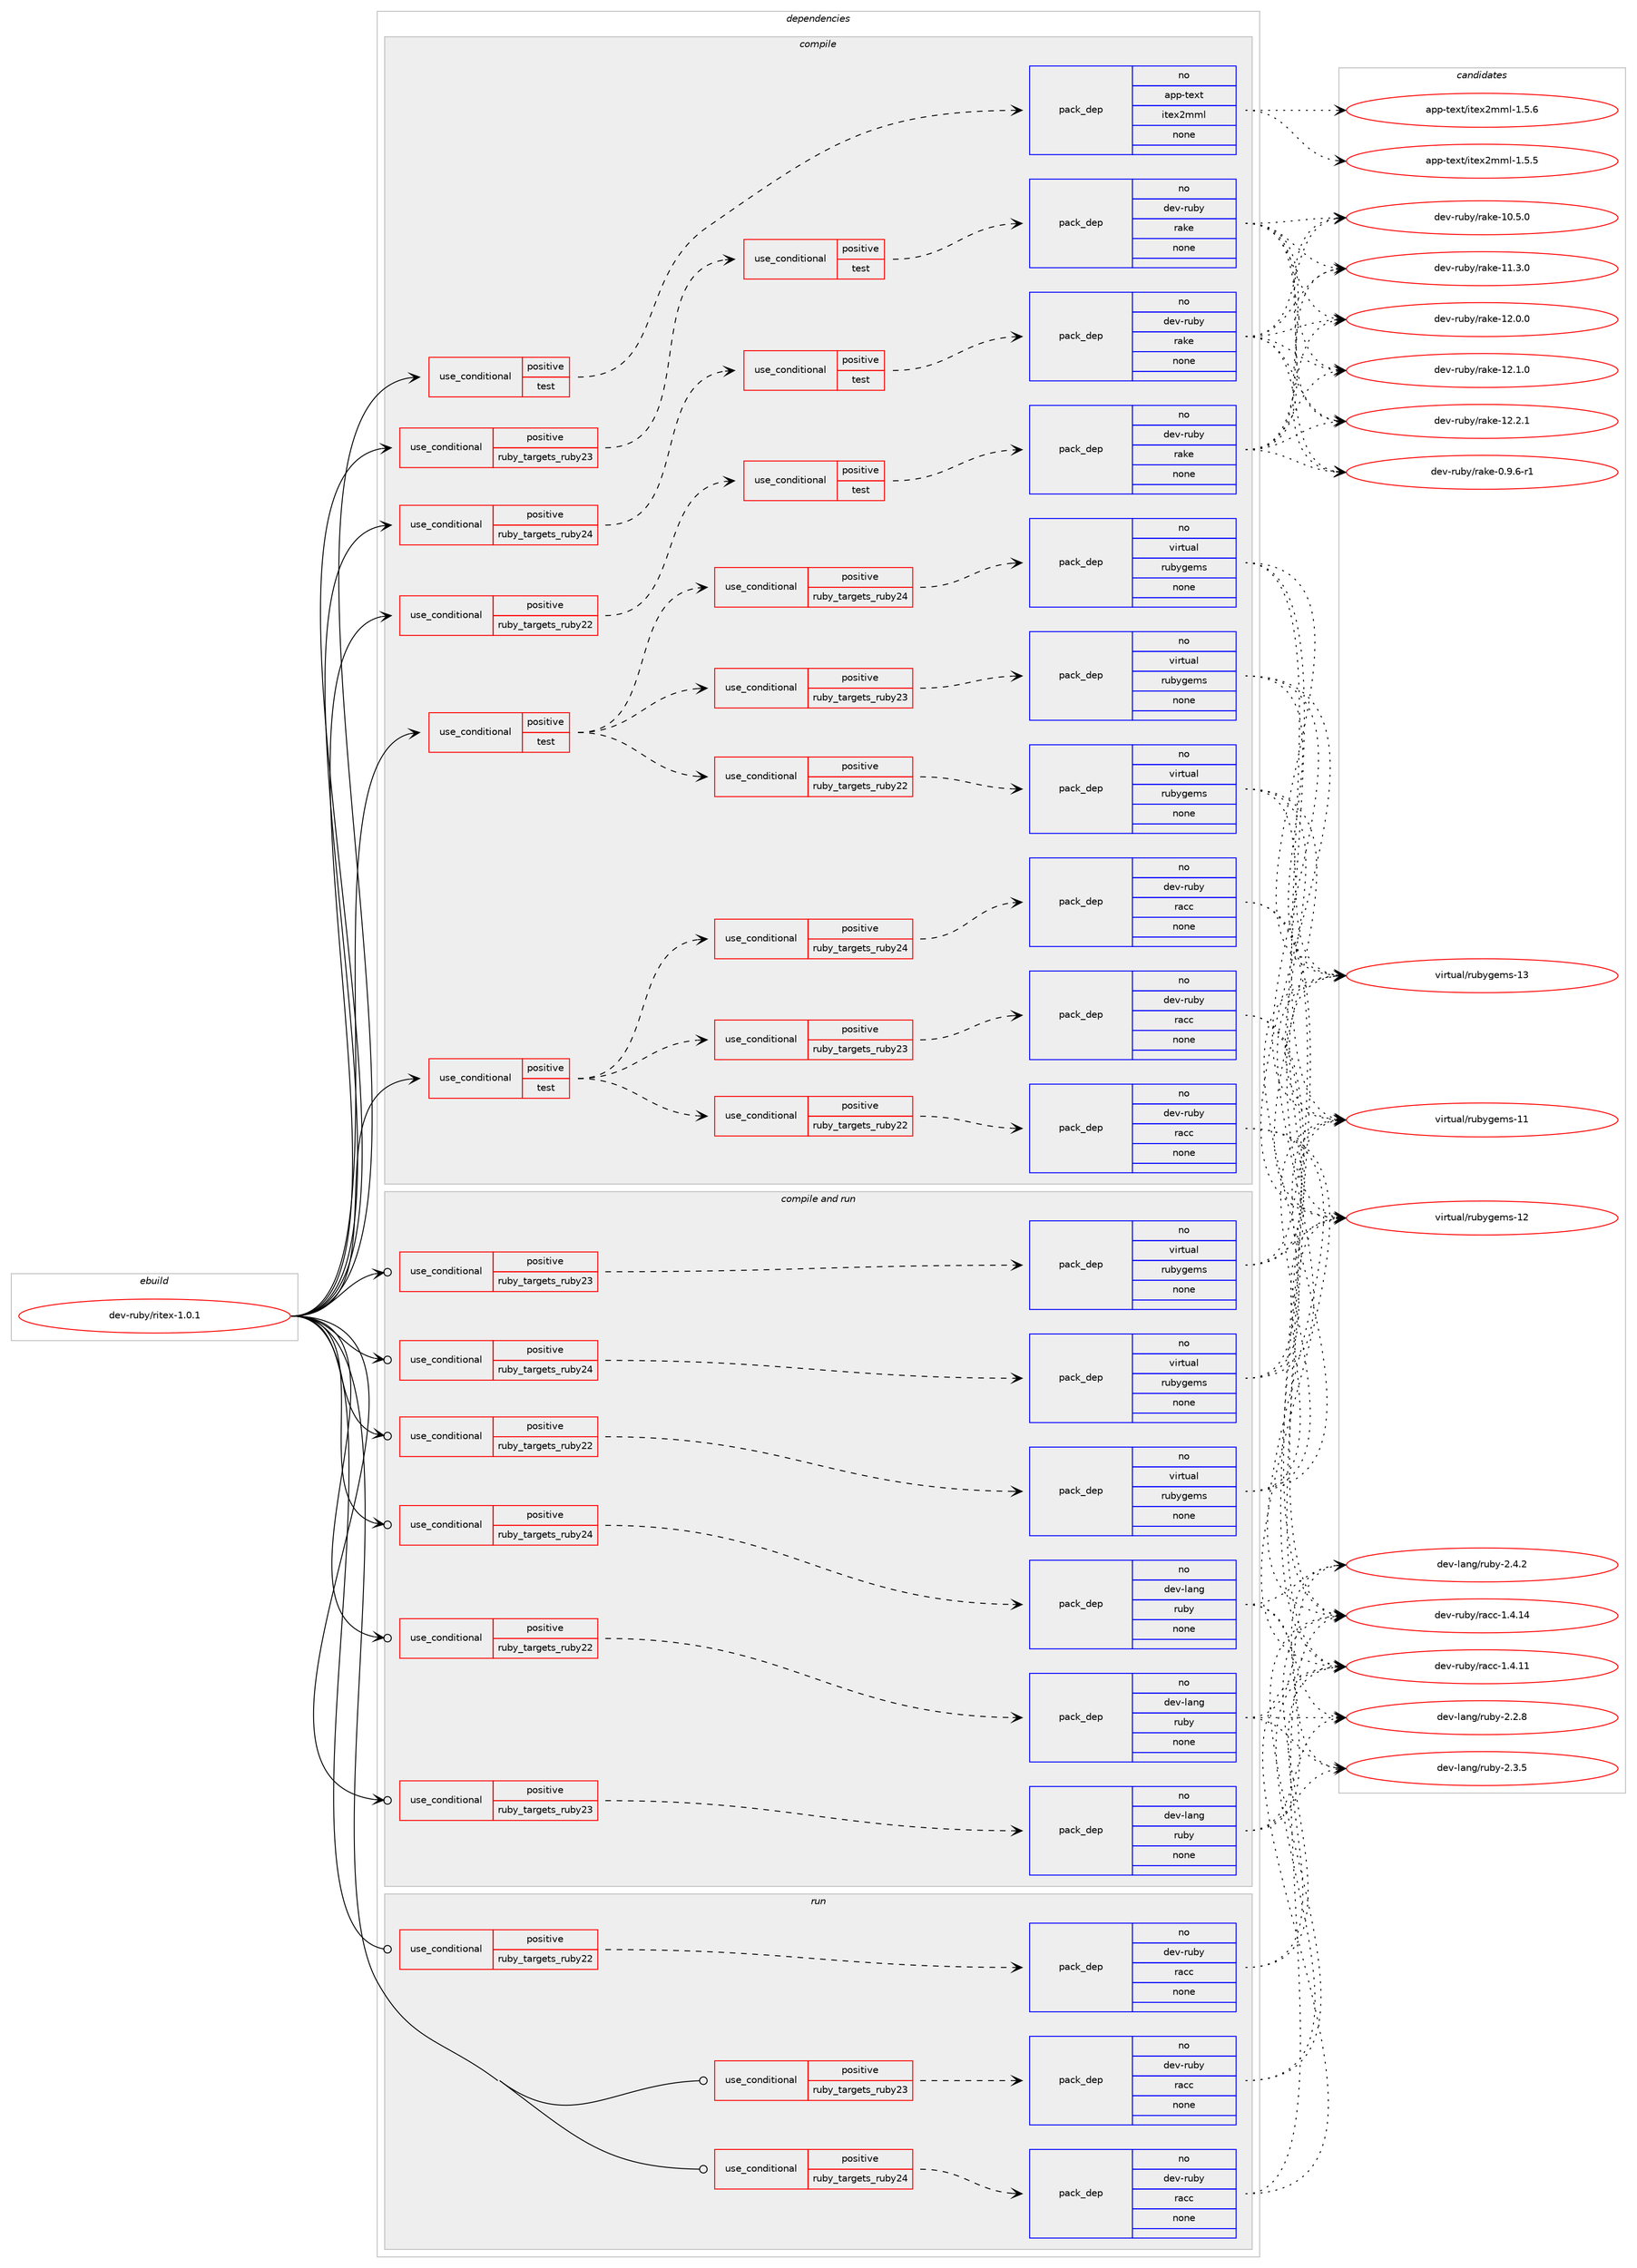 digraph prolog {

# *************
# Graph options
# *************

newrank=true;
concentrate=true;
compound=true;
graph [rankdir=LR,fontname=Helvetica,fontsize=10,ranksep=1.5];#, ranksep=2.5, nodesep=0.2];
edge  [arrowhead=vee];
node  [fontname=Helvetica,fontsize=10];

# **********
# The ebuild
# **********

subgraph cluster_leftcol {
color=gray;
rank=same;
label=<<i>ebuild</i>>;
id [label="dev-ruby/ritex-1.0.1", color=red, width=4, href="../dev-ruby/ritex-1.0.1.svg"];
}

# ****************
# The dependencies
# ****************

subgraph cluster_midcol {
color=gray;
label=<<i>dependencies</i>>;
subgraph cluster_compile {
fillcolor="#eeeeee";
style=filled;
label=<<i>compile</i>>;
subgraph cond69010 {
dependency262383 [label=<<TABLE BORDER="0" CELLBORDER="1" CELLSPACING="0" CELLPADDING="4"><TR><TD ROWSPAN="3" CELLPADDING="10">use_conditional</TD></TR><TR><TD>positive</TD></TR><TR><TD>ruby_targets_ruby22</TD></TR></TABLE>>, shape=none, color=red];
subgraph cond69011 {
dependency262384 [label=<<TABLE BORDER="0" CELLBORDER="1" CELLSPACING="0" CELLPADDING="4"><TR><TD ROWSPAN="3" CELLPADDING="10">use_conditional</TD></TR><TR><TD>positive</TD></TR><TR><TD>test</TD></TR></TABLE>>, shape=none, color=red];
subgraph pack189259 {
dependency262385 [label=<<TABLE BORDER="0" CELLBORDER="1" CELLSPACING="0" CELLPADDING="4" WIDTH="220"><TR><TD ROWSPAN="6" CELLPADDING="30">pack_dep</TD></TR><TR><TD WIDTH="110">no</TD></TR><TR><TD>dev-ruby</TD></TR><TR><TD>rake</TD></TR><TR><TD>none</TD></TR><TR><TD></TD></TR></TABLE>>, shape=none, color=blue];
}
dependency262384:e -> dependency262385:w [weight=20,style="dashed",arrowhead="vee"];
}
dependency262383:e -> dependency262384:w [weight=20,style="dashed",arrowhead="vee"];
}
id:e -> dependency262383:w [weight=20,style="solid",arrowhead="vee"];
subgraph cond69012 {
dependency262386 [label=<<TABLE BORDER="0" CELLBORDER="1" CELLSPACING="0" CELLPADDING="4"><TR><TD ROWSPAN="3" CELLPADDING="10">use_conditional</TD></TR><TR><TD>positive</TD></TR><TR><TD>ruby_targets_ruby23</TD></TR></TABLE>>, shape=none, color=red];
subgraph cond69013 {
dependency262387 [label=<<TABLE BORDER="0" CELLBORDER="1" CELLSPACING="0" CELLPADDING="4"><TR><TD ROWSPAN="3" CELLPADDING="10">use_conditional</TD></TR><TR><TD>positive</TD></TR><TR><TD>test</TD></TR></TABLE>>, shape=none, color=red];
subgraph pack189260 {
dependency262388 [label=<<TABLE BORDER="0" CELLBORDER="1" CELLSPACING="0" CELLPADDING="4" WIDTH="220"><TR><TD ROWSPAN="6" CELLPADDING="30">pack_dep</TD></TR><TR><TD WIDTH="110">no</TD></TR><TR><TD>dev-ruby</TD></TR><TR><TD>rake</TD></TR><TR><TD>none</TD></TR><TR><TD></TD></TR></TABLE>>, shape=none, color=blue];
}
dependency262387:e -> dependency262388:w [weight=20,style="dashed",arrowhead="vee"];
}
dependency262386:e -> dependency262387:w [weight=20,style="dashed",arrowhead="vee"];
}
id:e -> dependency262386:w [weight=20,style="solid",arrowhead="vee"];
subgraph cond69014 {
dependency262389 [label=<<TABLE BORDER="0" CELLBORDER="1" CELLSPACING="0" CELLPADDING="4"><TR><TD ROWSPAN="3" CELLPADDING="10">use_conditional</TD></TR><TR><TD>positive</TD></TR><TR><TD>ruby_targets_ruby24</TD></TR></TABLE>>, shape=none, color=red];
subgraph cond69015 {
dependency262390 [label=<<TABLE BORDER="0" CELLBORDER="1" CELLSPACING="0" CELLPADDING="4"><TR><TD ROWSPAN="3" CELLPADDING="10">use_conditional</TD></TR><TR><TD>positive</TD></TR><TR><TD>test</TD></TR></TABLE>>, shape=none, color=red];
subgraph pack189261 {
dependency262391 [label=<<TABLE BORDER="0" CELLBORDER="1" CELLSPACING="0" CELLPADDING="4" WIDTH="220"><TR><TD ROWSPAN="6" CELLPADDING="30">pack_dep</TD></TR><TR><TD WIDTH="110">no</TD></TR><TR><TD>dev-ruby</TD></TR><TR><TD>rake</TD></TR><TR><TD>none</TD></TR><TR><TD></TD></TR></TABLE>>, shape=none, color=blue];
}
dependency262390:e -> dependency262391:w [weight=20,style="dashed",arrowhead="vee"];
}
dependency262389:e -> dependency262390:w [weight=20,style="dashed",arrowhead="vee"];
}
id:e -> dependency262389:w [weight=20,style="solid",arrowhead="vee"];
subgraph cond69016 {
dependency262392 [label=<<TABLE BORDER="0" CELLBORDER="1" CELLSPACING="0" CELLPADDING="4"><TR><TD ROWSPAN="3" CELLPADDING="10">use_conditional</TD></TR><TR><TD>positive</TD></TR><TR><TD>test</TD></TR></TABLE>>, shape=none, color=red];
subgraph cond69017 {
dependency262393 [label=<<TABLE BORDER="0" CELLBORDER="1" CELLSPACING="0" CELLPADDING="4"><TR><TD ROWSPAN="3" CELLPADDING="10">use_conditional</TD></TR><TR><TD>positive</TD></TR><TR><TD>ruby_targets_ruby22</TD></TR></TABLE>>, shape=none, color=red];
subgraph pack189262 {
dependency262394 [label=<<TABLE BORDER="0" CELLBORDER="1" CELLSPACING="0" CELLPADDING="4" WIDTH="220"><TR><TD ROWSPAN="6" CELLPADDING="30">pack_dep</TD></TR><TR><TD WIDTH="110">no</TD></TR><TR><TD>dev-ruby</TD></TR><TR><TD>racc</TD></TR><TR><TD>none</TD></TR><TR><TD></TD></TR></TABLE>>, shape=none, color=blue];
}
dependency262393:e -> dependency262394:w [weight=20,style="dashed",arrowhead="vee"];
}
dependency262392:e -> dependency262393:w [weight=20,style="dashed",arrowhead="vee"];
subgraph cond69018 {
dependency262395 [label=<<TABLE BORDER="0" CELLBORDER="1" CELLSPACING="0" CELLPADDING="4"><TR><TD ROWSPAN="3" CELLPADDING="10">use_conditional</TD></TR><TR><TD>positive</TD></TR><TR><TD>ruby_targets_ruby23</TD></TR></TABLE>>, shape=none, color=red];
subgraph pack189263 {
dependency262396 [label=<<TABLE BORDER="0" CELLBORDER="1" CELLSPACING="0" CELLPADDING="4" WIDTH="220"><TR><TD ROWSPAN="6" CELLPADDING="30">pack_dep</TD></TR><TR><TD WIDTH="110">no</TD></TR><TR><TD>dev-ruby</TD></TR><TR><TD>racc</TD></TR><TR><TD>none</TD></TR><TR><TD></TD></TR></TABLE>>, shape=none, color=blue];
}
dependency262395:e -> dependency262396:w [weight=20,style="dashed",arrowhead="vee"];
}
dependency262392:e -> dependency262395:w [weight=20,style="dashed",arrowhead="vee"];
subgraph cond69019 {
dependency262397 [label=<<TABLE BORDER="0" CELLBORDER="1" CELLSPACING="0" CELLPADDING="4"><TR><TD ROWSPAN="3" CELLPADDING="10">use_conditional</TD></TR><TR><TD>positive</TD></TR><TR><TD>ruby_targets_ruby24</TD></TR></TABLE>>, shape=none, color=red];
subgraph pack189264 {
dependency262398 [label=<<TABLE BORDER="0" CELLBORDER="1" CELLSPACING="0" CELLPADDING="4" WIDTH="220"><TR><TD ROWSPAN="6" CELLPADDING="30">pack_dep</TD></TR><TR><TD WIDTH="110">no</TD></TR><TR><TD>dev-ruby</TD></TR><TR><TD>racc</TD></TR><TR><TD>none</TD></TR><TR><TD></TD></TR></TABLE>>, shape=none, color=blue];
}
dependency262397:e -> dependency262398:w [weight=20,style="dashed",arrowhead="vee"];
}
dependency262392:e -> dependency262397:w [weight=20,style="dashed",arrowhead="vee"];
}
id:e -> dependency262392:w [weight=20,style="solid",arrowhead="vee"];
subgraph cond69020 {
dependency262399 [label=<<TABLE BORDER="0" CELLBORDER="1" CELLSPACING="0" CELLPADDING="4"><TR><TD ROWSPAN="3" CELLPADDING="10">use_conditional</TD></TR><TR><TD>positive</TD></TR><TR><TD>test</TD></TR></TABLE>>, shape=none, color=red];
subgraph cond69021 {
dependency262400 [label=<<TABLE BORDER="0" CELLBORDER="1" CELLSPACING="0" CELLPADDING="4"><TR><TD ROWSPAN="3" CELLPADDING="10">use_conditional</TD></TR><TR><TD>positive</TD></TR><TR><TD>ruby_targets_ruby22</TD></TR></TABLE>>, shape=none, color=red];
subgraph pack189265 {
dependency262401 [label=<<TABLE BORDER="0" CELLBORDER="1" CELLSPACING="0" CELLPADDING="4" WIDTH="220"><TR><TD ROWSPAN="6" CELLPADDING="30">pack_dep</TD></TR><TR><TD WIDTH="110">no</TD></TR><TR><TD>virtual</TD></TR><TR><TD>rubygems</TD></TR><TR><TD>none</TD></TR><TR><TD></TD></TR></TABLE>>, shape=none, color=blue];
}
dependency262400:e -> dependency262401:w [weight=20,style="dashed",arrowhead="vee"];
}
dependency262399:e -> dependency262400:w [weight=20,style="dashed",arrowhead="vee"];
subgraph cond69022 {
dependency262402 [label=<<TABLE BORDER="0" CELLBORDER="1" CELLSPACING="0" CELLPADDING="4"><TR><TD ROWSPAN="3" CELLPADDING="10">use_conditional</TD></TR><TR><TD>positive</TD></TR><TR><TD>ruby_targets_ruby23</TD></TR></TABLE>>, shape=none, color=red];
subgraph pack189266 {
dependency262403 [label=<<TABLE BORDER="0" CELLBORDER="1" CELLSPACING="0" CELLPADDING="4" WIDTH="220"><TR><TD ROWSPAN="6" CELLPADDING="30">pack_dep</TD></TR><TR><TD WIDTH="110">no</TD></TR><TR><TD>virtual</TD></TR><TR><TD>rubygems</TD></TR><TR><TD>none</TD></TR><TR><TD></TD></TR></TABLE>>, shape=none, color=blue];
}
dependency262402:e -> dependency262403:w [weight=20,style="dashed",arrowhead="vee"];
}
dependency262399:e -> dependency262402:w [weight=20,style="dashed",arrowhead="vee"];
subgraph cond69023 {
dependency262404 [label=<<TABLE BORDER="0" CELLBORDER="1" CELLSPACING="0" CELLPADDING="4"><TR><TD ROWSPAN="3" CELLPADDING="10">use_conditional</TD></TR><TR><TD>positive</TD></TR><TR><TD>ruby_targets_ruby24</TD></TR></TABLE>>, shape=none, color=red];
subgraph pack189267 {
dependency262405 [label=<<TABLE BORDER="0" CELLBORDER="1" CELLSPACING="0" CELLPADDING="4" WIDTH="220"><TR><TD ROWSPAN="6" CELLPADDING="30">pack_dep</TD></TR><TR><TD WIDTH="110">no</TD></TR><TR><TD>virtual</TD></TR><TR><TD>rubygems</TD></TR><TR><TD>none</TD></TR><TR><TD></TD></TR></TABLE>>, shape=none, color=blue];
}
dependency262404:e -> dependency262405:w [weight=20,style="dashed",arrowhead="vee"];
}
dependency262399:e -> dependency262404:w [weight=20,style="dashed",arrowhead="vee"];
}
id:e -> dependency262399:w [weight=20,style="solid",arrowhead="vee"];
subgraph cond69024 {
dependency262406 [label=<<TABLE BORDER="0" CELLBORDER="1" CELLSPACING="0" CELLPADDING="4"><TR><TD ROWSPAN="3" CELLPADDING="10">use_conditional</TD></TR><TR><TD>positive</TD></TR><TR><TD>test</TD></TR></TABLE>>, shape=none, color=red];
subgraph pack189268 {
dependency262407 [label=<<TABLE BORDER="0" CELLBORDER="1" CELLSPACING="0" CELLPADDING="4" WIDTH="220"><TR><TD ROWSPAN="6" CELLPADDING="30">pack_dep</TD></TR><TR><TD WIDTH="110">no</TD></TR><TR><TD>app-text</TD></TR><TR><TD>itex2mml</TD></TR><TR><TD>none</TD></TR><TR><TD></TD></TR></TABLE>>, shape=none, color=blue];
}
dependency262406:e -> dependency262407:w [weight=20,style="dashed",arrowhead="vee"];
}
id:e -> dependency262406:w [weight=20,style="solid",arrowhead="vee"];
}
subgraph cluster_compileandrun {
fillcolor="#eeeeee";
style=filled;
label=<<i>compile and run</i>>;
subgraph cond69025 {
dependency262408 [label=<<TABLE BORDER="0" CELLBORDER="1" CELLSPACING="0" CELLPADDING="4"><TR><TD ROWSPAN="3" CELLPADDING="10">use_conditional</TD></TR><TR><TD>positive</TD></TR><TR><TD>ruby_targets_ruby22</TD></TR></TABLE>>, shape=none, color=red];
subgraph pack189269 {
dependency262409 [label=<<TABLE BORDER="0" CELLBORDER="1" CELLSPACING="0" CELLPADDING="4" WIDTH="220"><TR><TD ROWSPAN="6" CELLPADDING="30">pack_dep</TD></TR><TR><TD WIDTH="110">no</TD></TR><TR><TD>dev-lang</TD></TR><TR><TD>ruby</TD></TR><TR><TD>none</TD></TR><TR><TD></TD></TR></TABLE>>, shape=none, color=blue];
}
dependency262408:e -> dependency262409:w [weight=20,style="dashed",arrowhead="vee"];
}
id:e -> dependency262408:w [weight=20,style="solid",arrowhead="odotvee"];
subgraph cond69026 {
dependency262410 [label=<<TABLE BORDER="0" CELLBORDER="1" CELLSPACING="0" CELLPADDING="4"><TR><TD ROWSPAN="3" CELLPADDING="10">use_conditional</TD></TR><TR><TD>positive</TD></TR><TR><TD>ruby_targets_ruby22</TD></TR></TABLE>>, shape=none, color=red];
subgraph pack189270 {
dependency262411 [label=<<TABLE BORDER="0" CELLBORDER="1" CELLSPACING="0" CELLPADDING="4" WIDTH="220"><TR><TD ROWSPAN="6" CELLPADDING="30">pack_dep</TD></TR><TR><TD WIDTH="110">no</TD></TR><TR><TD>virtual</TD></TR><TR><TD>rubygems</TD></TR><TR><TD>none</TD></TR><TR><TD></TD></TR></TABLE>>, shape=none, color=blue];
}
dependency262410:e -> dependency262411:w [weight=20,style="dashed",arrowhead="vee"];
}
id:e -> dependency262410:w [weight=20,style="solid",arrowhead="odotvee"];
subgraph cond69027 {
dependency262412 [label=<<TABLE BORDER="0" CELLBORDER="1" CELLSPACING="0" CELLPADDING="4"><TR><TD ROWSPAN="3" CELLPADDING="10">use_conditional</TD></TR><TR><TD>positive</TD></TR><TR><TD>ruby_targets_ruby23</TD></TR></TABLE>>, shape=none, color=red];
subgraph pack189271 {
dependency262413 [label=<<TABLE BORDER="0" CELLBORDER="1" CELLSPACING="0" CELLPADDING="4" WIDTH="220"><TR><TD ROWSPAN="6" CELLPADDING="30">pack_dep</TD></TR><TR><TD WIDTH="110">no</TD></TR><TR><TD>dev-lang</TD></TR><TR><TD>ruby</TD></TR><TR><TD>none</TD></TR><TR><TD></TD></TR></TABLE>>, shape=none, color=blue];
}
dependency262412:e -> dependency262413:w [weight=20,style="dashed",arrowhead="vee"];
}
id:e -> dependency262412:w [weight=20,style="solid",arrowhead="odotvee"];
subgraph cond69028 {
dependency262414 [label=<<TABLE BORDER="0" CELLBORDER="1" CELLSPACING="0" CELLPADDING="4"><TR><TD ROWSPAN="3" CELLPADDING="10">use_conditional</TD></TR><TR><TD>positive</TD></TR><TR><TD>ruby_targets_ruby23</TD></TR></TABLE>>, shape=none, color=red];
subgraph pack189272 {
dependency262415 [label=<<TABLE BORDER="0" CELLBORDER="1" CELLSPACING="0" CELLPADDING="4" WIDTH="220"><TR><TD ROWSPAN="6" CELLPADDING="30">pack_dep</TD></TR><TR><TD WIDTH="110">no</TD></TR><TR><TD>virtual</TD></TR><TR><TD>rubygems</TD></TR><TR><TD>none</TD></TR><TR><TD></TD></TR></TABLE>>, shape=none, color=blue];
}
dependency262414:e -> dependency262415:w [weight=20,style="dashed",arrowhead="vee"];
}
id:e -> dependency262414:w [weight=20,style="solid",arrowhead="odotvee"];
subgraph cond69029 {
dependency262416 [label=<<TABLE BORDER="0" CELLBORDER="1" CELLSPACING="0" CELLPADDING="4"><TR><TD ROWSPAN="3" CELLPADDING="10">use_conditional</TD></TR><TR><TD>positive</TD></TR><TR><TD>ruby_targets_ruby24</TD></TR></TABLE>>, shape=none, color=red];
subgraph pack189273 {
dependency262417 [label=<<TABLE BORDER="0" CELLBORDER="1" CELLSPACING="0" CELLPADDING="4" WIDTH="220"><TR><TD ROWSPAN="6" CELLPADDING="30">pack_dep</TD></TR><TR><TD WIDTH="110">no</TD></TR><TR><TD>dev-lang</TD></TR><TR><TD>ruby</TD></TR><TR><TD>none</TD></TR><TR><TD></TD></TR></TABLE>>, shape=none, color=blue];
}
dependency262416:e -> dependency262417:w [weight=20,style="dashed",arrowhead="vee"];
}
id:e -> dependency262416:w [weight=20,style="solid",arrowhead="odotvee"];
subgraph cond69030 {
dependency262418 [label=<<TABLE BORDER="0" CELLBORDER="1" CELLSPACING="0" CELLPADDING="4"><TR><TD ROWSPAN="3" CELLPADDING="10">use_conditional</TD></TR><TR><TD>positive</TD></TR><TR><TD>ruby_targets_ruby24</TD></TR></TABLE>>, shape=none, color=red];
subgraph pack189274 {
dependency262419 [label=<<TABLE BORDER="0" CELLBORDER="1" CELLSPACING="0" CELLPADDING="4" WIDTH="220"><TR><TD ROWSPAN="6" CELLPADDING="30">pack_dep</TD></TR><TR><TD WIDTH="110">no</TD></TR><TR><TD>virtual</TD></TR><TR><TD>rubygems</TD></TR><TR><TD>none</TD></TR><TR><TD></TD></TR></TABLE>>, shape=none, color=blue];
}
dependency262418:e -> dependency262419:w [weight=20,style="dashed",arrowhead="vee"];
}
id:e -> dependency262418:w [weight=20,style="solid",arrowhead="odotvee"];
}
subgraph cluster_run {
fillcolor="#eeeeee";
style=filled;
label=<<i>run</i>>;
subgraph cond69031 {
dependency262420 [label=<<TABLE BORDER="0" CELLBORDER="1" CELLSPACING="0" CELLPADDING="4"><TR><TD ROWSPAN="3" CELLPADDING="10">use_conditional</TD></TR><TR><TD>positive</TD></TR><TR><TD>ruby_targets_ruby22</TD></TR></TABLE>>, shape=none, color=red];
subgraph pack189275 {
dependency262421 [label=<<TABLE BORDER="0" CELLBORDER="1" CELLSPACING="0" CELLPADDING="4" WIDTH="220"><TR><TD ROWSPAN="6" CELLPADDING="30">pack_dep</TD></TR><TR><TD WIDTH="110">no</TD></TR><TR><TD>dev-ruby</TD></TR><TR><TD>racc</TD></TR><TR><TD>none</TD></TR><TR><TD></TD></TR></TABLE>>, shape=none, color=blue];
}
dependency262420:e -> dependency262421:w [weight=20,style="dashed",arrowhead="vee"];
}
id:e -> dependency262420:w [weight=20,style="solid",arrowhead="odot"];
subgraph cond69032 {
dependency262422 [label=<<TABLE BORDER="0" CELLBORDER="1" CELLSPACING="0" CELLPADDING="4"><TR><TD ROWSPAN="3" CELLPADDING="10">use_conditional</TD></TR><TR><TD>positive</TD></TR><TR><TD>ruby_targets_ruby23</TD></TR></TABLE>>, shape=none, color=red];
subgraph pack189276 {
dependency262423 [label=<<TABLE BORDER="0" CELLBORDER="1" CELLSPACING="0" CELLPADDING="4" WIDTH="220"><TR><TD ROWSPAN="6" CELLPADDING="30">pack_dep</TD></TR><TR><TD WIDTH="110">no</TD></TR><TR><TD>dev-ruby</TD></TR><TR><TD>racc</TD></TR><TR><TD>none</TD></TR><TR><TD></TD></TR></TABLE>>, shape=none, color=blue];
}
dependency262422:e -> dependency262423:w [weight=20,style="dashed",arrowhead="vee"];
}
id:e -> dependency262422:w [weight=20,style="solid",arrowhead="odot"];
subgraph cond69033 {
dependency262424 [label=<<TABLE BORDER="0" CELLBORDER="1" CELLSPACING="0" CELLPADDING="4"><TR><TD ROWSPAN="3" CELLPADDING="10">use_conditional</TD></TR><TR><TD>positive</TD></TR><TR><TD>ruby_targets_ruby24</TD></TR></TABLE>>, shape=none, color=red];
subgraph pack189277 {
dependency262425 [label=<<TABLE BORDER="0" CELLBORDER="1" CELLSPACING="0" CELLPADDING="4" WIDTH="220"><TR><TD ROWSPAN="6" CELLPADDING="30">pack_dep</TD></TR><TR><TD WIDTH="110">no</TD></TR><TR><TD>dev-ruby</TD></TR><TR><TD>racc</TD></TR><TR><TD>none</TD></TR><TR><TD></TD></TR></TABLE>>, shape=none, color=blue];
}
dependency262424:e -> dependency262425:w [weight=20,style="dashed",arrowhead="vee"];
}
id:e -> dependency262424:w [weight=20,style="solid",arrowhead="odot"];
}
}

# **************
# The candidates
# **************

subgraph cluster_choices {
rank=same;
color=gray;
label=<<i>candidates</i>>;

subgraph choice189259 {
color=black;
nodesep=1;
choice100101118451141179812147114971071014548465746544511449 [label="dev-ruby/rake-0.9.6-r1", color=red, width=4,href="../dev-ruby/rake-0.9.6-r1.svg"];
choice1001011184511411798121471149710710145494846534648 [label="dev-ruby/rake-10.5.0", color=red, width=4,href="../dev-ruby/rake-10.5.0.svg"];
choice1001011184511411798121471149710710145494946514648 [label="dev-ruby/rake-11.3.0", color=red, width=4,href="../dev-ruby/rake-11.3.0.svg"];
choice1001011184511411798121471149710710145495046484648 [label="dev-ruby/rake-12.0.0", color=red, width=4,href="../dev-ruby/rake-12.0.0.svg"];
choice1001011184511411798121471149710710145495046494648 [label="dev-ruby/rake-12.1.0", color=red, width=4,href="../dev-ruby/rake-12.1.0.svg"];
choice1001011184511411798121471149710710145495046504649 [label="dev-ruby/rake-12.2.1", color=red, width=4,href="../dev-ruby/rake-12.2.1.svg"];
dependency262385:e -> choice100101118451141179812147114971071014548465746544511449:w [style=dotted,weight="100"];
dependency262385:e -> choice1001011184511411798121471149710710145494846534648:w [style=dotted,weight="100"];
dependency262385:e -> choice1001011184511411798121471149710710145494946514648:w [style=dotted,weight="100"];
dependency262385:e -> choice1001011184511411798121471149710710145495046484648:w [style=dotted,weight="100"];
dependency262385:e -> choice1001011184511411798121471149710710145495046494648:w [style=dotted,weight="100"];
dependency262385:e -> choice1001011184511411798121471149710710145495046504649:w [style=dotted,weight="100"];
}
subgraph choice189260 {
color=black;
nodesep=1;
choice100101118451141179812147114971071014548465746544511449 [label="dev-ruby/rake-0.9.6-r1", color=red, width=4,href="../dev-ruby/rake-0.9.6-r1.svg"];
choice1001011184511411798121471149710710145494846534648 [label="dev-ruby/rake-10.5.0", color=red, width=4,href="../dev-ruby/rake-10.5.0.svg"];
choice1001011184511411798121471149710710145494946514648 [label="dev-ruby/rake-11.3.0", color=red, width=4,href="../dev-ruby/rake-11.3.0.svg"];
choice1001011184511411798121471149710710145495046484648 [label="dev-ruby/rake-12.0.0", color=red, width=4,href="../dev-ruby/rake-12.0.0.svg"];
choice1001011184511411798121471149710710145495046494648 [label="dev-ruby/rake-12.1.0", color=red, width=4,href="../dev-ruby/rake-12.1.0.svg"];
choice1001011184511411798121471149710710145495046504649 [label="dev-ruby/rake-12.2.1", color=red, width=4,href="../dev-ruby/rake-12.2.1.svg"];
dependency262388:e -> choice100101118451141179812147114971071014548465746544511449:w [style=dotted,weight="100"];
dependency262388:e -> choice1001011184511411798121471149710710145494846534648:w [style=dotted,weight="100"];
dependency262388:e -> choice1001011184511411798121471149710710145494946514648:w [style=dotted,weight="100"];
dependency262388:e -> choice1001011184511411798121471149710710145495046484648:w [style=dotted,weight="100"];
dependency262388:e -> choice1001011184511411798121471149710710145495046494648:w [style=dotted,weight="100"];
dependency262388:e -> choice1001011184511411798121471149710710145495046504649:w [style=dotted,weight="100"];
}
subgraph choice189261 {
color=black;
nodesep=1;
choice100101118451141179812147114971071014548465746544511449 [label="dev-ruby/rake-0.9.6-r1", color=red, width=4,href="../dev-ruby/rake-0.9.6-r1.svg"];
choice1001011184511411798121471149710710145494846534648 [label="dev-ruby/rake-10.5.0", color=red, width=4,href="../dev-ruby/rake-10.5.0.svg"];
choice1001011184511411798121471149710710145494946514648 [label="dev-ruby/rake-11.3.0", color=red, width=4,href="../dev-ruby/rake-11.3.0.svg"];
choice1001011184511411798121471149710710145495046484648 [label="dev-ruby/rake-12.0.0", color=red, width=4,href="../dev-ruby/rake-12.0.0.svg"];
choice1001011184511411798121471149710710145495046494648 [label="dev-ruby/rake-12.1.0", color=red, width=4,href="../dev-ruby/rake-12.1.0.svg"];
choice1001011184511411798121471149710710145495046504649 [label="dev-ruby/rake-12.2.1", color=red, width=4,href="../dev-ruby/rake-12.2.1.svg"];
dependency262391:e -> choice100101118451141179812147114971071014548465746544511449:w [style=dotted,weight="100"];
dependency262391:e -> choice1001011184511411798121471149710710145494846534648:w [style=dotted,weight="100"];
dependency262391:e -> choice1001011184511411798121471149710710145494946514648:w [style=dotted,weight="100"];
dependency262391:e -> choice1001011184511411798121471149710710145495046484648:w [style=dotted,weight="100"];
dependency262391:e -> choice1001011184511411798121471149710710145495046494648:w [style=dotted,weight="100"];
dependency262391:e -> choice1001011184511411798121471149710710145495046504649:w [style=dotted,weight="100"];
}
subgraph choice189262 {
color=black;
nodesep=1;
choice10010111845114117981214711497999945494652464949 [label="dev-ruby/racc-1.4.11", color=red, width=4,href="../dev-ruby/racc-1.4.11.svg"];
choice10010111845114117981214711497999945494652464952 [label="dev-ruby/racc-1.4.14", color=red, width=4,href="../dev-ruby/racc-1.4.14.svg"];
dependency262394:e -> choice10010111845114117981214711497999945494652464949:w [style=dotted,weight="100"];
dependency262394:e -> choice10010111845114117981214711497999945494652464952:w [style=dotted,weight="100"];
}
subgraph choice189263 {
color=black;
nodesep=1;
choice10010111845114117981214711497999945494652464949 [label="dev-ruby/racc-1.4.11", color=red, width=4,href="../dev-ruby/racc-1.4.11.svg"];
choice10010111845114117981214711497999945494652464952 [label="dev-ruby/racc-1.4.14", color=red, width=4,href="../dev-ruby/racc-1.4.14.svg"];
dependency262396:e -> choice10010111845114117981214711497999945494652464949:w [style=dotted,weight="100"];
dependency262396:e -> choice10010111845114117981214711497999945494652464952:w [style=dotted,weight="100"];
}
subgraph choice189264 {
color=black;
nodesep=1;
choice10010111845114117981214711497999945494652464949 [label="dev-ruby/racc-1.4.11", color=red, width=4,href="../dev-ruby/racc-1.4.11.svg"];
choice10010111845114117981214711497999945494652464952 [label="dev-ruby/racc-1.4.14", color=red, width=4,href="../dev-ruby/racc-1.4.14.svg"];
dependency262398:e -> choice10010111845114117981214711497999945494652464949:w [style=dotted,weight="100"];
dependency262398:e -> choice10010111845114117981214711497999945494652464952:w [style=dotted,weight="100"];
}
subgraph choice189265 {
color=black;
nodesep=1;
choice118105114116117971084711411798121103101109115454949 [label="virtual/rubygems-11", color=red, width=4,href="../virtual/rubygems-11.svg"];
choice118105114116117971084711411798121103101109115454950 [label="virtual/rubygems-12", color=red, width=4,href="../virtual/rubygems-12.svg"];
choice118105114116117971084711411798121103101109115454951 [label="virtual/rubygems-13", color=red, width=4,href="../virtual/rubygems-13.svg"];
dependency262401:e -> choice118105114116117971084711411798121103101109115454949:w [style=dotted,weight="100"];
dependency262401:e -> choice118105114116117971084711411798121103101109115454950:w [style=dotted,weight="100"];
dependency262401:e -> choice118105114116117971084711411798121103101109115454951:w [style=dotted,weight="100"];
}
subgraph choice189266 {
color=black;
nodesep=1;
choice118105114116117971084711411798121103101109115454949 [label="virtual/rubygems-11", color=red, width=4,href="../virtual/rubygems-11.svg"];
choice118105114116117971084711411798121103101109115454950 [label="virtual/rubygems-12", color=red, width=4,href="../virtual/rubygems-12.svg"];
choice118105114116117971084711411798121103101109115454951 [label="virtual/rubygems-13", color=red, width=4,href="../virtual/rubygems-13.svg"];
dependency262403:e -> choice118105114116117971084711411798121103101109115454949:w [style=dotted,weight="100"];
dependency262403:e -> choice118105114116117971084711411798121103101109115454950:w [style=dotted,weight="100"];
dependency262403:e -> choice118105114116117971084711411798121103101109115454951:w [style=dotted,weight="100"];
}
subgraph choice189267 {
color=black;
nodesep=1;
choice118105114116117971084711411798121103101109115454949 [label="virtual/rubygems-11", color=red, width=4,href="../virtual/rubygems-11.svg"];
choice118105114116117971084711411798121103101109115454950 [label="virtual/rubygems-12", color=red, width=4,href="../virtual/rubygems-12.svg"];
choice118105114116117971084711411798121103101109115454951 [label="virtual/rubygems-13", color=red, width=4,href="../virtual/rubygems-13.svg"];
dependency262405:e -> choice118105114116117971084711411798121103101109115454949:w [style=dotted,weight="100"];
dependency262405:e -> choice118105114116117971084711411798121103101109115454950:w [style=dotted,weight="100"];
dependency262405:e -> choice118105114116117971084711411798121103101109115454951:w [style=dotted,weight="100"];
}
subgraph choice189268 {
color=black;
nodesep=1;
choice97112112451161011201164710511610112050109109108454946534653 [label="app-text/itex2mml-1.5.5", color=red, width=4,href="../app-text/itex2mml-1.5.5.svg"];
choice97112112451161011201164710511610112050109109108454946534654 [label="app-text/itex2mml-1.5.6", color=red, width=4,href="../app-text/itex2mml-1.5.6.svg"];
dependency262407:e -> choice97112112451161011201164710511610112050109109108454946534653:w [style=dotted,weight="100"];
dependency262407:e -> choice97112112451161011201164710511610112050109109108454946534654:w [style=dotted,weight="100"];
}
subgraph choice189269 {
color=black;
nodesep=1;
choice10010111845108971101034711411798121455046504656 [label="dev-lang/ruby-2.2.8", color=red, width=4,href="../dev-lang/ruby-2.2.8.svg"];
choice10010111845108971101034711411798121455046514653 [label="dev-lang/ruby-2.3.5", color=red, width=4,href="../dev-lang/ruby-2.3.5.svg"];
choice10010111845108971101034711411798121455046524650 [label="dev-lang/ruby-2.4.2", color=red, width=4,href="../dev-lang/ruby-2.4.2.svg"];
dependency262409:e -> choice10010111845108971101034711411798121455046504656:w [style=dotted,weight="100"];
dependency262409:e -> choice10010111845108971101034711411798121455046514653:w [style=dotted,weight="100"];
dependency262409:e -> choice10010111845108971101034711411798121455046524650:w [style=dotted,weight="100"];
}
subgraph choice189270 {
color=black;
nodesep=1;
choice118105114116117971084711411798121103101109115454949 [label="virtual/rubygems-11", color=red, width=4,href="../virtual/rubygems-11.svg"];
choice118105114116117971084711411798121103101109115454950 [label="virtual/rubygems-12", color=red, width=4,href="../virtual/rubygems-12.svg"];
choice118105114116117971084711411798121103101109115454951 [label="virtual/rubygems-13", color=red, width=4,href="../virtual/rubygems-13.svg"];
dependency262411:e -> choice118105114116117971084711411798121103101109115454949:w [style=dotted,weight="100"];
dependency262411:e -> choice118105114116117971084711411798121103101109115454950:w [style=dotted,weight="100"];
dependency262411:e -> choice118105114116117971084711411798121103101109115454951:w [style=dotted,weight="100"];
}
subgraph choice189271 {
color=black;
nodesep=1;
choice10010111845108971101034711411798121455046504656 [label="dev-lang/ruby-2.2.8", color=red, width=4,href="../dev-lang/ruby-2.2.8.svg"];
choice10010111845108971101034711411798121455046514653 [label="dev-lang/ruby-2.3.5", color=red, width=4,href="../dev-lang/ruby-2.3.5.svg"];
choice10010111845108971101034711411798121455046524650 [label="dev-lang/ruby-2.4.2", color=red, width=4,href="../dev-lang/ruby-2.4.2.svg"];
dependency262413:e -> choice10010111845108971101034711411798121455046504656:w [style=dotted,weight="100"];
dependency262413:e -> choice10010111845108971101034711411798121455046514653:w [style=dotted,weight="100"];
dependency262413:e -> choice10010111845108971101034711411798121455046524650:w [style=dotted,weight="100"];
}
subgraph choice189272 {
color=black;
nodesep=1;
choice118105114116117971084711411798121103101109115454949 [label="virtual/rubygems-11", color=red, width=4,href="../virtual/rubygems-11.svg"];
choice118105114116117971084711411798121103101109115454950 [label="virtual/rubygems-12", color=red, width=4,href="../virtual/rubygems-12.svg"];
choice118105114116117971084711411798121103101109115454951 [label="virtual/rubygems-13", color=red, width=4,href="../virtual/rubygems-13.svg"];
dependency262415:e -> choice118105114116117971084711411798121103101109115454949:w [style=dotted,weight="100"];
dependency262415:e -> choice118105114116117971084711411798121103101109115454950:w [style=dotted,weight="100"];
dependency262415:e -> choice118105114116117971084711411798121103101109115454951:w [style=dotted,weight="100"];
}
subgraph choice189273 {
color=black;
nodesep=1;
choice10010111845108971101034711411798121455046504656 [label="dev-lang/ruby-2.2.8", color=red, width=4,href="../dev-lang/ruby-2.2.8.svg"];
choice10010111845108971101034711411798121455046514653 [label="dev-lang/ruby-2.3.5", color=red, width=4,href="../dev-lang/ruby-2.3.5.svg"];
choice10010111845108971101034711411798121455046524650 [label="dev-lang/ruby-2.4.2", color=red, width=4,href="../dev-lang/ruby-2.4.2.svg"];
dependency262417:e -> choice10010111845108971101034711411798121455046504656:w [style=dotted,weight="100"];
dependency262417:e -> choice10010111845108971101034711411798121455046514653:w [style=dotted,weight="100"];
dependency262417:e -> choice10010111845108971101034711411798121455046524650:w [style=dotted,weight="100"];
}
subgraph choice189274 {
color=black;
nodesep=1;
choice118105114116117971084711411798121103101109115454949 [label="virtual/rubygems-11", color=red, width=4,href="../virtual/rubygems-11.svg"];
choice118105114116117971084711411798121103101109115454950 [label="virtual/rubygems-12", color=red, width=4,href="../virtual/rubygems-12.svg"];
choice118105114116117971084711411798121103101109115454951 [label="virtual/rubygems-13", color=red, width=4,href="../virtual/rubygems-13.svg"];
dependency262419:e -> choice118105114116117971084711411798121103101109115454949:w [style=dotted,weight="100"];
dependency262419:e -> choice118105114116117971084711411798121103101109115454950:w [style=dotted,weight="100"];
dependency262419:e -> choice118105114116117971084711411798121103101109115454951:w [style=dotted,weight="100"];
}
subgraph choice189275 {
color=black;
nodesep=1;
choice10010111845114117981214711497999945494652464949 [label="dev-ruby/racc-1.4.11", color=red, width=4,href="../dev-ruby/racc-1.4.11.svg"];
choice10010111845114117981214711497999945494652464952 [label="dev-ruby/racc-1.4.14", color=red, width=4,href="../dev-ruby/racc-1.4.14.svg"];
dependency262421:e -> choice10010111845114117981214711497999945494652464949:w [style=dotted,weight="100"];
dependency262421:e -> choice10010111845114117981214711497999945494652464952:w [style=dotted,weight="100"];
}
subgraph choice189276 {
color=black;
nodesep=1;
choice10010111845114117981214711497999945494652464949 [label="dev-ruby/racc-1.4.11", color=red, width=4,href="../dev-ruby/racc-1.4.11.svg"];
choice10010111845114117981214711497999945494652464952 [label="dev-ruby/racc-1.4.14", color=red, width=4,href="../dev-ruby/racc-1.4.14.svg"];
dependency262423:e -> choice10010111845114117981214711497999945494652464949:w [style=dotted,weight="100"];
dependency262423:e -> choice10010111845114117981214711497999945494652464952:w [style=dotted,weight="100"];
}
subgraph choice189277 {
color=black;
nodesep=1;
choice10010111845114117981214711497999945494652464949 [label="dev-ruby/racc-1.4.11", color=red, width=4,href="../dev-ruby/racc-1.4.11.svg"];
choice10010111845114117981214711497999945494652464952 [label="dev-ruby/racc-1.4.14", color=red, width=4,href="../dev-ruby/racc-1.4.14.svg"];
dependency262425:e -> choice10010111845114117981214711497999945494652464949:w [style=dotted,weight="100"];
dependency262425:e -> choice10010111845114117981214711497999945494652464952:w [style=dotted,weight="100"];
}
}

}
